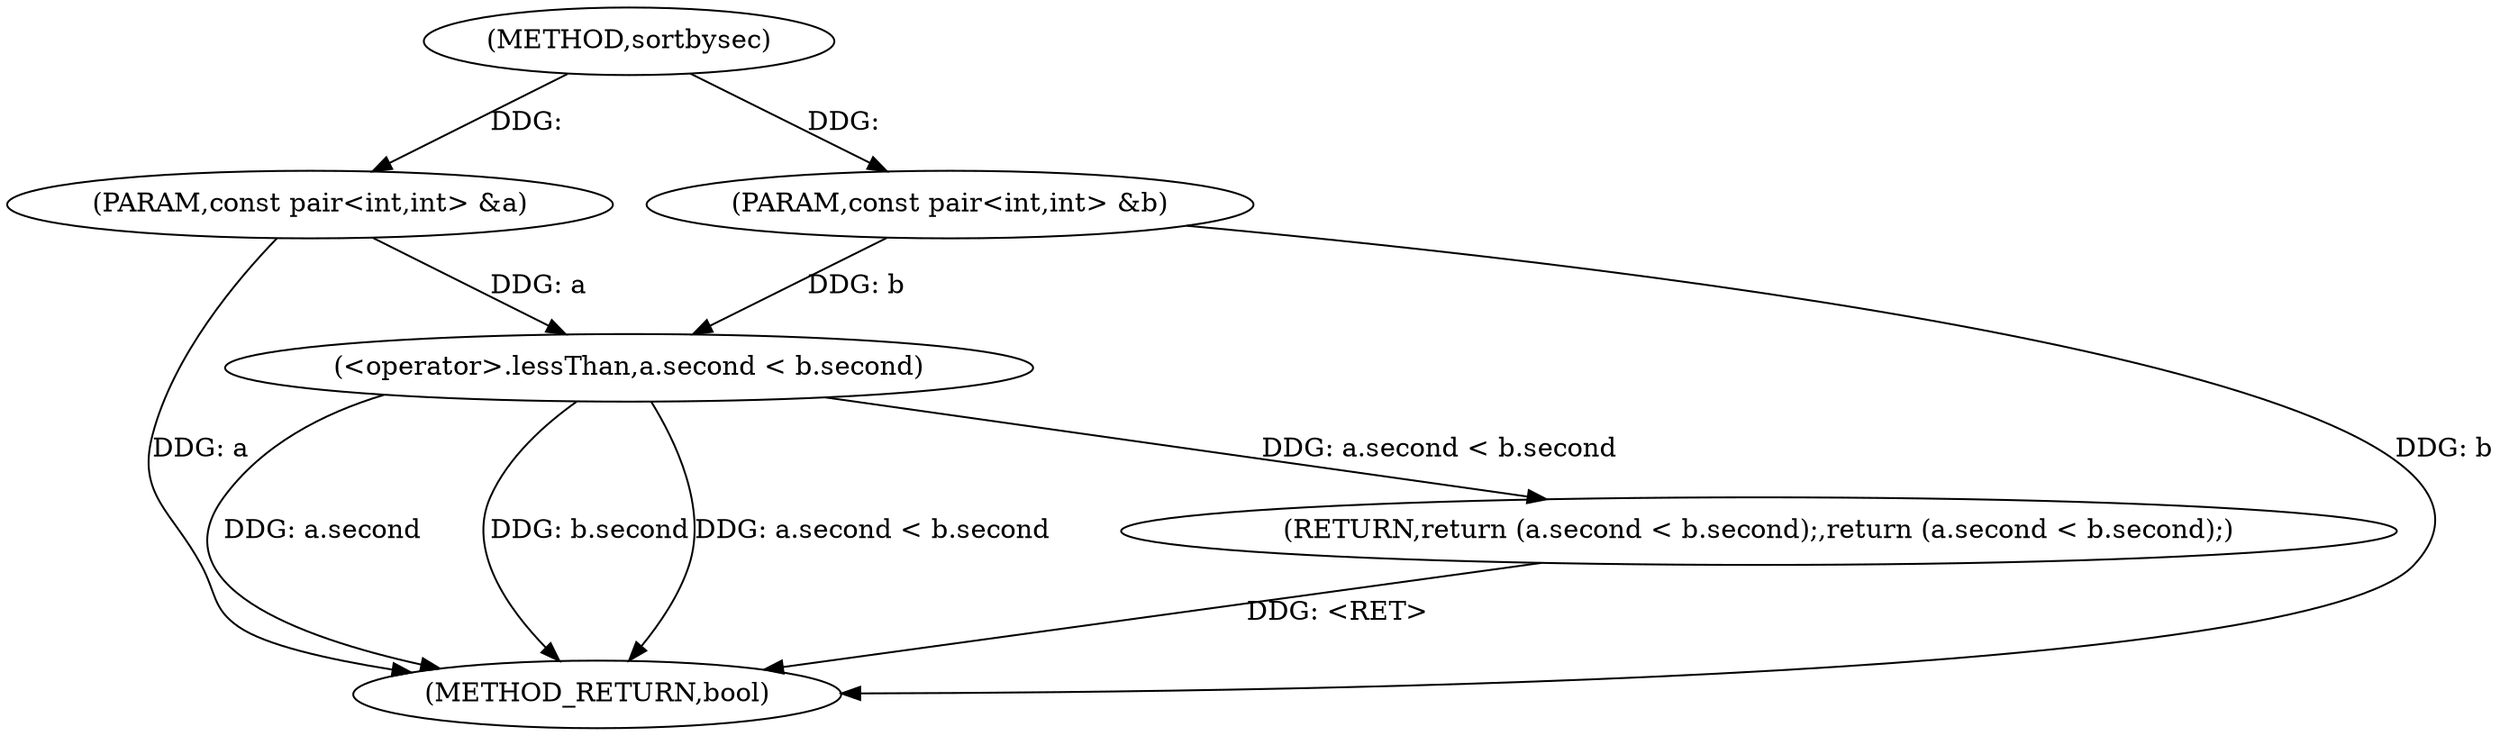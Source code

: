 digraph "sortbysec" {  
"1000134" [label = "(METHOD,sortbysec)" ]
"1000146" [label = "(METHOD_RETURN,bool)" ]
"1000135" [label = "(PARAM,const pair<int,int> &a)" ]
"1000136" [label = "(PARAM,const pair<int,int> &b)" ]
"1000138" [label = "(RETURN,return (a.second < b.second);,return (a.second < b.second);)" ]
"1000139" [label = "(<operator>.lessThan,a.second < b.second)" ]
  "1000135" -> "1000146"  [ label = "DDG: a"] 
  "1000136" -> "1000146"  [ label = "DDG: b"] 
  "1000139" -> "1000146"  [ label = "DDG: a.second"] 
  "1000139" -> "1000146"  [ label = "DDG: b.second"] 
  "1000139" -> "1000146"  [ label = "DDG: a.second < b.second"] 
  "1000138" -> "1000146"  [ label = "DDG: <RET>"] 
  "1000134" -> "1000135"  [ label = "DDG: "] 
  "1000134" -> "1000136"  [ label = "DDG: "] 
  "1000139" -> "1000138"  [ label = "DDG: a.second < b.second"] 
  "1000135" -> "1000139"  [ label = "DDG: a"] 
  "1000136" -> "1000139"  [ label = "DDG: b"] 
}
